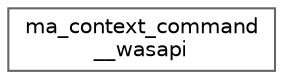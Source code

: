 digraph "Graphical Class Hierarchy"
{
 // LATEX_PDF_SIZE
  bgcolor="transparent";
  edge [fontname=Helvetica,fontsize=10,labelfontname=Helvetica,labelfontsize=10];
  node [fontname=Helvetica,fontsize=10,shape=box,height=0.2,width=0.4];
  rankdir="LR";
  Node0 [id="Node000000",label="ma_context_command\l__wasapi",height=0.2,width=0.4,color="grey40", fillcolor="white", style="filled",URL="$structma__context__command____wasapi.html",tooltip=" "];
}
